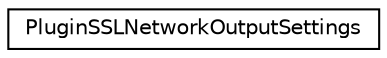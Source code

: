 digraph "Graphical Class Hierarchy"
{
 // INTERACTIVE_SVG=YES
  edge [fontname="Helvetica",fontsize="10",labelfontname="Helvetica",labelfontsize="10"];
  node [fontname="Helvetica",fontsize="10",shape=record];
  rankdir="LR";
  Node1 [label="PluginSSLNetworkOutputSettings",height=0.2,width=0.4,color="black", fillcolor="white", style="filled",URL="$dd/d3e/class_plugin_s_s_l_network_output_settings.html"];
}
